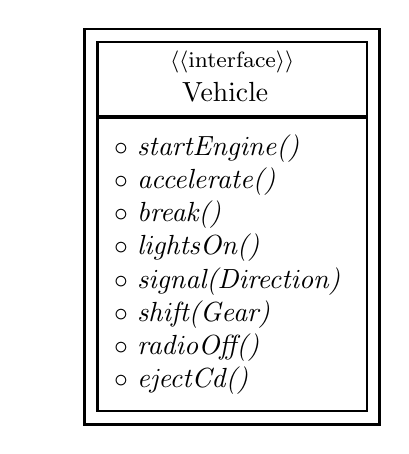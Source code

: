 \usetikzlibrary{backgrounds,positioning}
\usetikzlibrary{decorations.pathreplacing}
\usetikzlibrary{shapes}
\usetikzlibrary{shapes.multipart}
\usetikzlibrary{arrows}
\usetikzlibrary{decorations.markings}

%\resizebox {\columnwidth} {!} {    % (2) scale to exact column width
\begin{tikzpicture}[
      background rectangle/.style={fill=white,draw=black,line width=1pt}, show background rectangle,
]

\tikzstyle{fancytitle} =[fill=black!0, draw, very thick, text=black!100, rectangle, inner xsep=6pt,yshift=7.2pt,right=0pt,, minimum width=3cm]
\tikzstyle{modul} =[text=black!100, rectangle, inner sep=6pt, minimum width=3cm]
\tikzstyle{cpp} =[fill=black!0, draw=black!100, thick]

  \node at (0,0) (autoAttr) [modul,cpp] {%
	\begin{minipage}{3.0cm}
      $\circ$ \textit{startEngine()} \\
      $\circ$ \textit{accelerate()} \\
      $\circ$ \textit{break()} \\
      $\circ$ \textit{lightsOn()} \\
      $\circ$ \textit{signal(Direction)} \\
      $\circ$ \textit{shift(Gear)} \\
      $\circ$ \textit{radioOff()} \\
      $\circ$ \textit{ejectCd()}
    \end{minipage}%
  };
  \node[fancytitle,cpp] at ([yshift=1.5ex]autoAttr.north west) (auto) {
	\begin{minipage}{3.0cm}
      \center
      {\footnotesize $\langle\langle$interface$\rangle\rangle$ } \\
      Vehicle\phantom{g}
    \end{minipage}%
  };


\end{tikzpicture}
%} % resizebox
